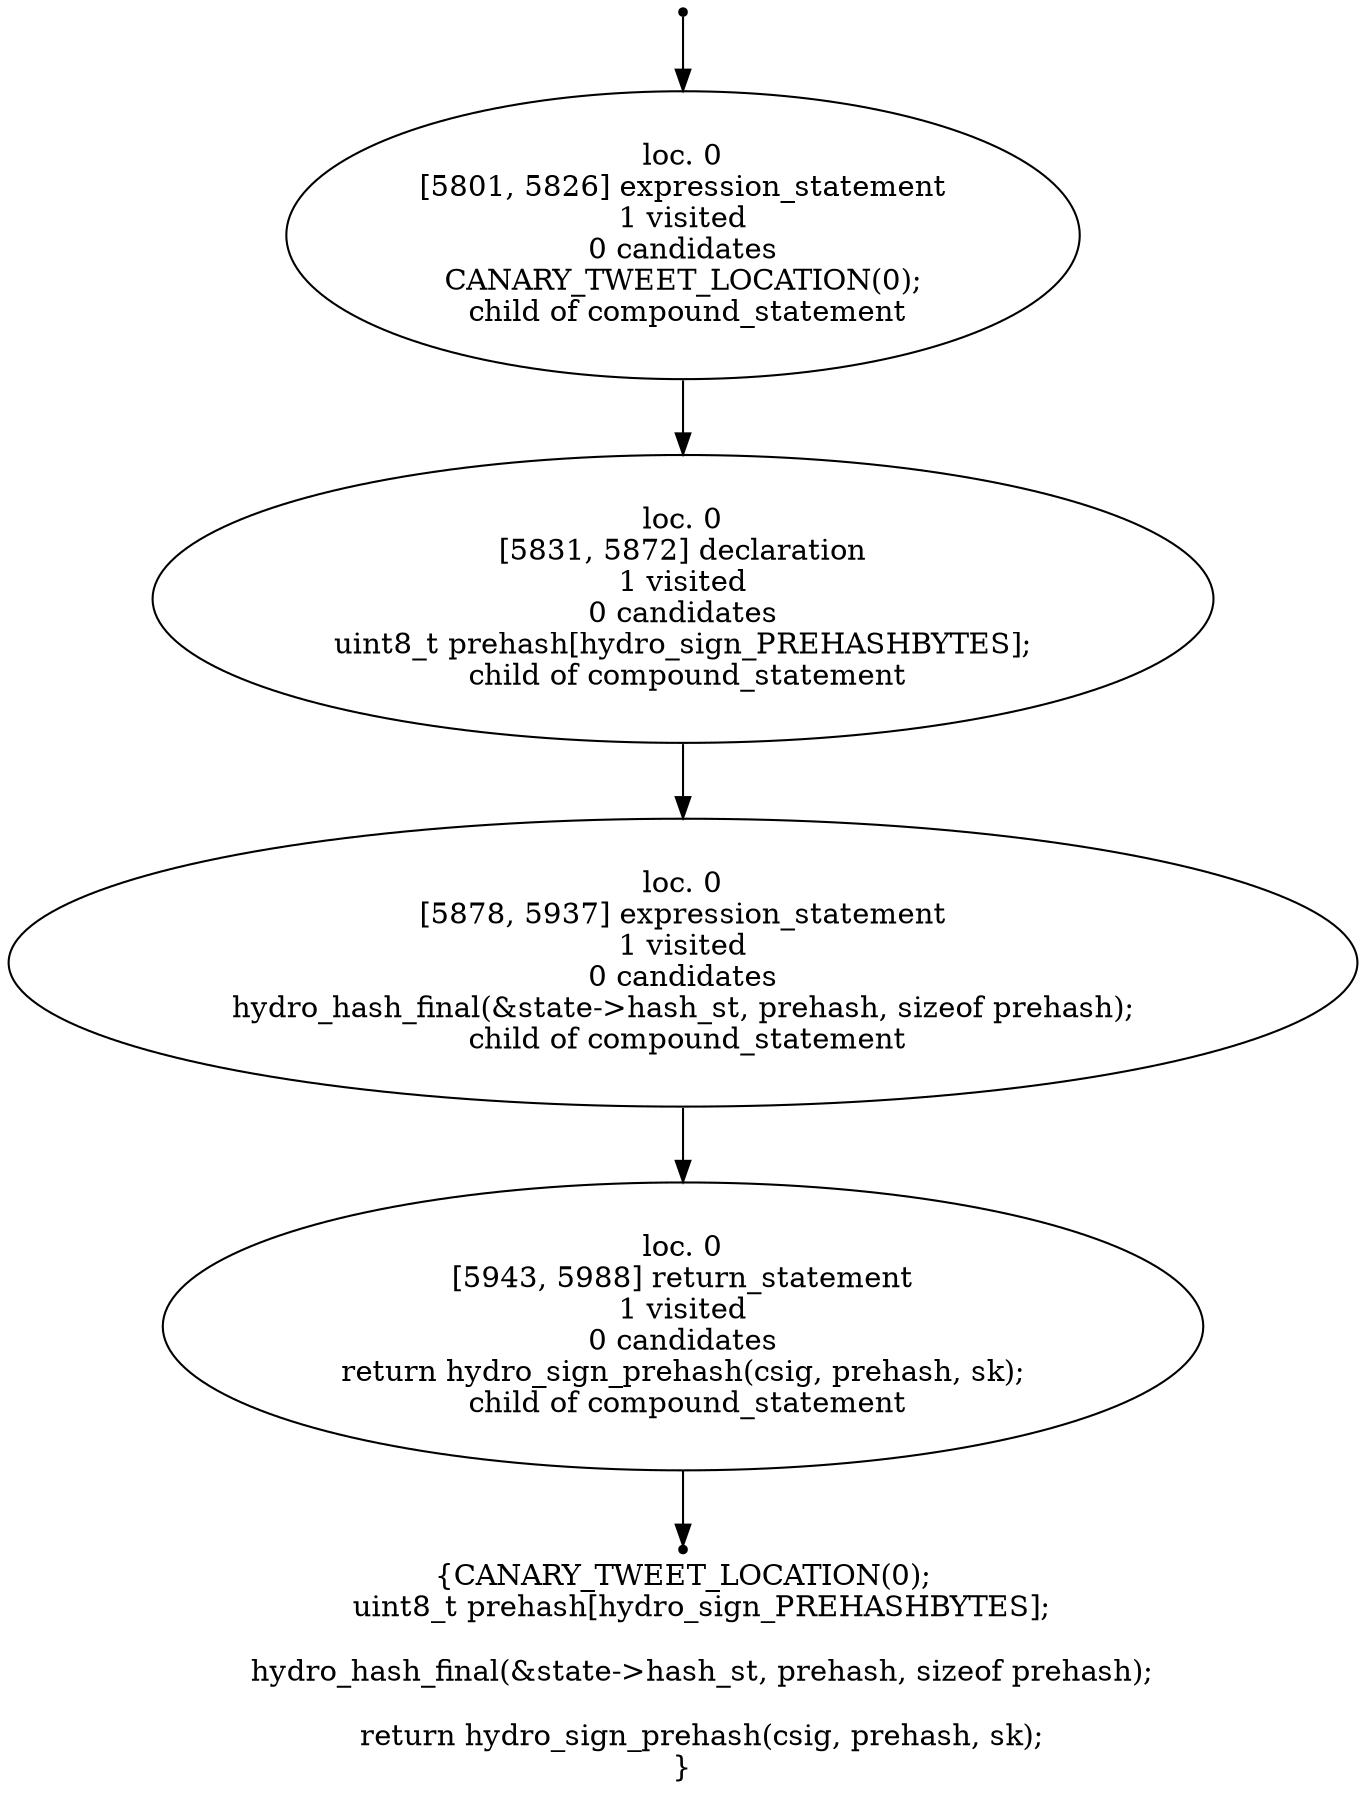 digraph hydro_sign_final_create_localised_10 {
	initial [shape=point]
	initial -> "loc. 0
[5801, 5826] expression_statement
1 visited
0 candidates
 CANARY_TWEET_LOCATION(0); 
 child of compound_statement"
	final [shape=point]
	"loc. 0
[5943, 5988] return_statement
1 visited
0 candidates
 return hydro_sign_prehash(csig, prehash, sk); 
 child of compound_statement" -> final
	"loc. 0
[5801, 5826] expression_statement
1 visited
0 candidates
 CANARY_TWEET_LOCATION(0); 
 child of compound_statement"
	"loc. 0
[5801, 5826] expression_statement
1 visited
0 candidates
 CANARY_TWEET_LOCATION(0); 
 child of compound_statement" -> "loc. 0
[5831, 5872] declaration
1 visited
0 candidates
 uint8_t prehash[hydro_sign_PREHASHBYTES]; 
 child of compound_statement"
	"loc. 0
[5831, 5872] declaration
1 visited
0 candidates
 uint8_t prehash[hydro_sign_PREHASHBYTES]; 
 child of compound_statement"
	"loc. 0
[5831, 5872] declaration
1 visited
0 candidates
 uint8_t prehash[hydro_sign_PREHASHBYTES]; 
 child of compound_statement" -> "loc. 0
[5878, 5937] expression_statement
1 visited
0 candidates
 hydro_hash_final(&state->hash_st, prehash, sizeof prehash); 
 child of compound_statement"
	"loc. 0
[5878, 5937] expression_statement
1 visited
0 candidates
 hydro_hash_final(&state->hash_st, prehash, sizeof prehash); 
 child of compound_statement"
	"loc. 0
[5878, 5937] expression_statement
1 visited
0 candidates
 hydro_hash_final(&state->hash_st, prehash, sizeof prehash); 
 child of compound_statement" -> "loc. 0
[5943, 5988] return_statement
1 visited
0 candidates
 return hydro_sign_prehash(csig, prehash, sk); 
 child of compound_statement"
	"loc. 0
[5943, 5988] return_statement
1 visited
0 candidates
 return hydro_sign_prehash(csig, prehash, sk); 
 child of compound_statement"
	label="{CANARY_TWEET_LOCATION(0);
    uint8_t prehash[hydro_sign_PREHASHBYTES];

    hydro_hash_final(&state->hash_st, prehash, sizeof prehash);

    return hydro_sign_prehash(csig, prehash, sk);
}"
}
